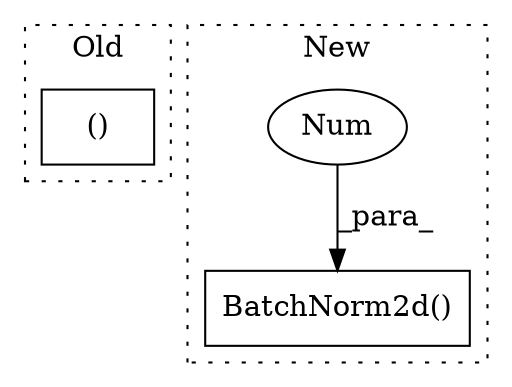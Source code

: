 digraph G {
subgraph cluster0 {
1 [label="()" a="54" s="3980" l="6" shape="box"];
label = "Old";
style="dotted";
}
subgraph cluster1 {
2 [label="BatchNorm2d()" a="75" s="3350,3372" l="21,1" shape="box"];
3 [label="Num" a="76" s="3371" l="1" shape="ellipse"];
label = "New";
style="dotted";
}
3 -> 2 [label="_para_"];
}